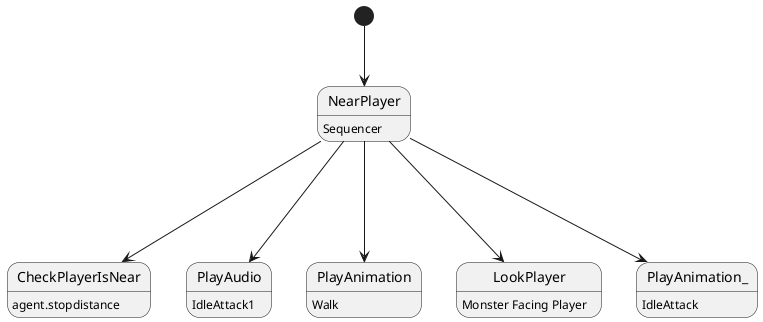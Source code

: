 @startuml

[*]-->NearPlayer
NearPlayer : Sequencer
NearPlayer--->CheckPlayerIsNear
CheckPlayerIsNear   : agent.stopdistance
NearPlayer--->PlayAudio
PlayAudio      : IdleAttack1
NearPlayer--->PlayAnimation
PlayAnimation  : Walk
NearPlayer--->LookPlayer
LookPlayer : Monster Facing Player
NearPlayer--->PlayAnimation_
PlayAnimation_ : IdleAttack

@enduml